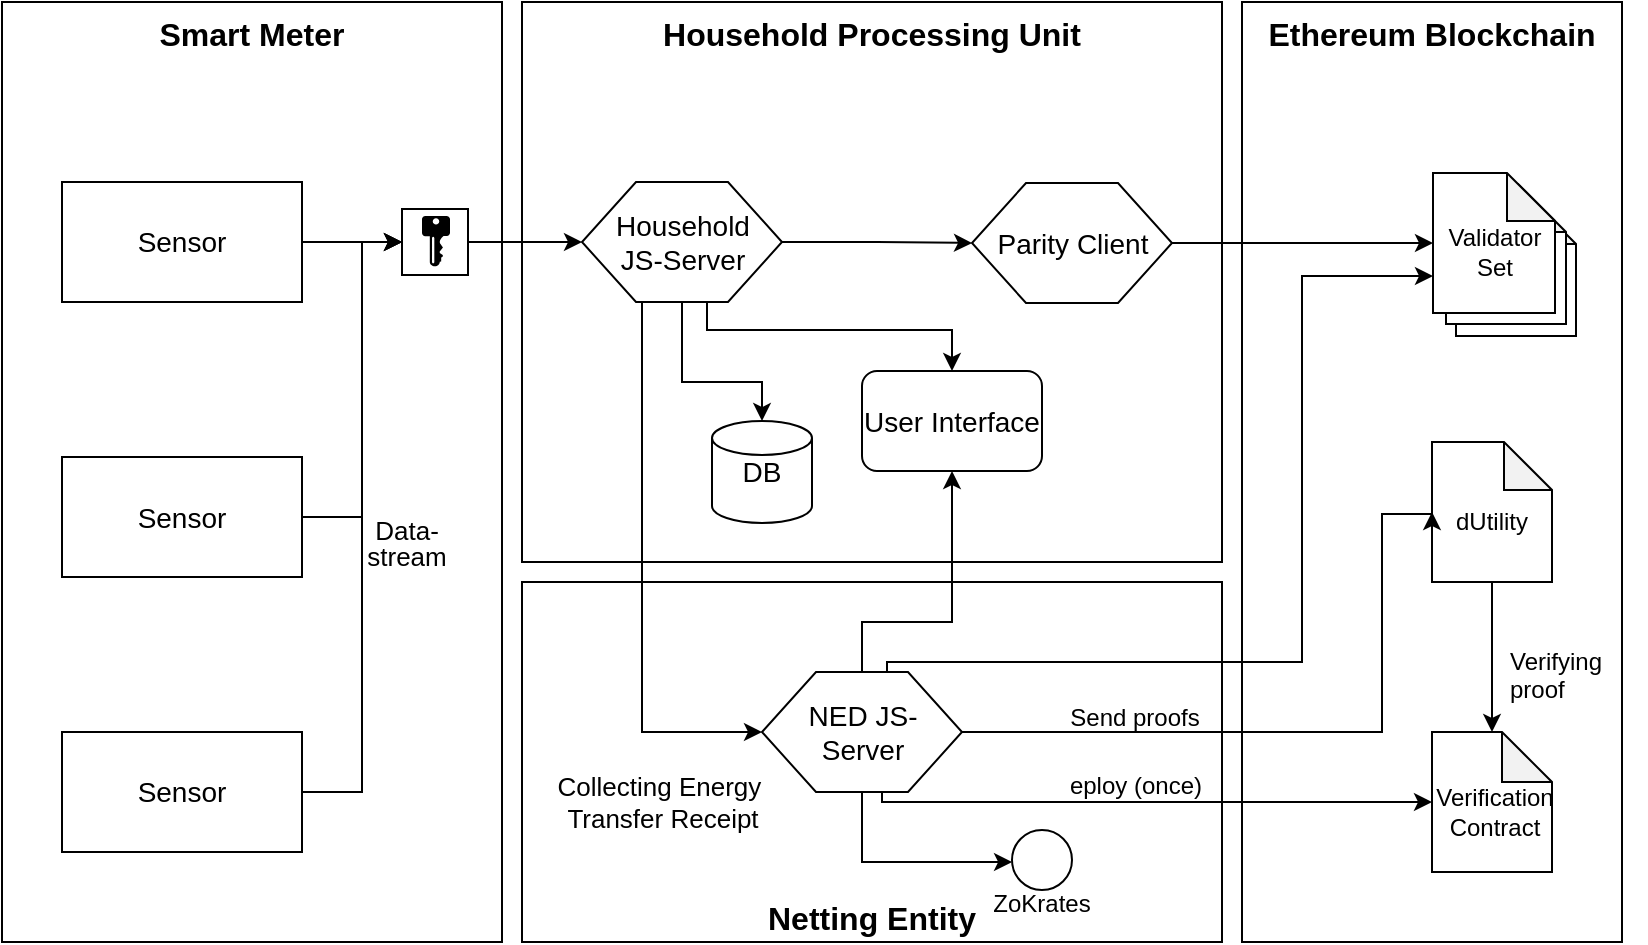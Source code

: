 <mxfile type="device" version="10.7.7"><diagram id="kvse5FUQjdF2ev0zZLCD" name="Page-1"><mxGraphModel grid="1" shadow="0" math="0" pageHeight="1169" pageWidth="827" pageScale="1" page="1" fold="1" arrows="1" connect="1" tooltips="1" guides="1" gridSize="10" dy="528" dx="842"><root><mxCell id="0" /><mxCell id="1" parent="0" /><mxCell id="sTisbkQ_U9Gc_DSeqTq8-1" value="&lt;font style=&quot;font-size: 16px&quot;&gt;&lt;b&gt;Netting Entity&lt;/b&gt;&lt;/font&gt;" parent="1" vertex="1" style="rounded=0;whiteSpace=wrap;html=1;fillColor=none;verticalAlign=bottom;"><mxGeometry as="geometry" height="180" width="350" y="350" x="270" /></mxCell><mxCell id="waGhZdvFxGytdDy7wrr2-37" value="Ethereum Blockchain" parent="1" vertex="1" style="rounded=0;whiteSpace=wrap;html=1;shadow=0;glass=0;comic=0;labelBackgroundColor=none;strokeColor=#000000;strokeWidth=1;fillColor=none;fontSize=16;verticalAlign=top;fontStyle=1"><mxGeometry as="geometry" height="470" width="190" y="60" x="630" /></mxCell><mxCell id="Pp_2tb88-1F7245_HeFr-9" value="" parent="1" vertex="1" style="shape=note;html=1;backgroundOutline=1;darkOpacity=0.05;whiteSpace=wrap;rotation=0;labelPosition=center;verticalLabelPosition=middle;align=center;verticalAlign=middle;spacingTop=9;size=24;"><mxGeometry as="geometry" height="70" width="60" y="157" x="737" /></mxCell><mxCell id="Pp_2tb88-1F7245_HeFr-11" value="" parent="1" vertex="1" style="shape=note;html=1;backgroundOutline=1;darkOpacity=0.05;whiteSpace=wrap;rotation=0;labelPosition=center;verticalLabelPosition=middle;align=center;verticalAlign=middle;spacingTop=9;size=24;"><mxGeometry as="geometry" height="70" width="60" y="151" x="732" /></mxCell><mxCell id="waGhZdvFxGytdDy7wrr2-35" value="Smart Meter" parent="1" vertex="1" style="rounded=0;whiteSpace=wrap;html=1;labelBackgroundColor=none;strokeWidth=1;fillColor=none;fontSize=16;verticalAlign=top;fontStyle=1"><mxGeometry as="geometry" height="470" width="250" y="60" x="10" /></mxCell><mxCell id="waGhZdvFxGytdDy7wrr2-6" value="" parent="1" style="edgeStyle=orthogonalEdgeStyle;rounded=0;orthogonalLoop=1;jettySize=auto;html=1;labelPosition=center;verticalLabelPosition=top;align=center;verticalAlign=bottom;spacingTop=0;endArrow=classic;endFill=1;fontSize=12;entryX=0;entryY=0.5;entryDx=0;entryDy=0;" edge="1" target="Pp_2tb88-1F7245_HeFr-13" source="waGhZdvFxGytdDy7wrr2-4"><mxGeometry as="geometry" relative="1"><mxPoint as="targetPoint" y="130" x="270" /></mxGeometry></mxCell><mxCell id="waGhZdvFxGytdDy7wrr2-32" value="&lt;p style=&quot;line-height: 100% ; font-size: 13px&quot;&gt;Data-&lt;br&gt;stream&lt;/p&gt;" parent="waGhZdvFxGytdDy7wrr2-6" vertex="1" style="text;html=1;resizable=0;points=[];align=center;verticalAlign=middle;labelBackgroundColor=none;fontSize=13;spacingLeft=3;" connectable="0"><mxGeometry as="geometry" y="1" x="-0.286" relative="1"><mxPoint as="offset" y="151" x="32.5" /></mxGeometry></mxCell><mxCell id="waGhZdvFxGytdDy7wrr2-4" value="Sensor" parent="1" vertex="1" style="rounded=0;whiteSpace=wrap;html=1;fontSize=14;"><mxGeometry as="geometry" height="60" width="120" y="150" x="40" /></mxCell><mxCell id="waGhZdvFxGytdDy7wrr2-10" value="Household Processing Unit" parent="1" vertex="1" style="rounded=0;whiteSpace=wrap;html=1;verticalAlign=top;fillColor=none;strokeWidth=1;strokeColor=#000000;perimeterSpacing=0;glass=0;shadow=0;comic=0;fontSize=16;fontStyle=1"><mxGeometry as="geometry" height="280" width="350" y="60" x="270" /></mxCell><mxCell id="waGhZdvFxGytdDy7wrr2-29" parent="1" style="edgeStyle=orthogonalEdgeStyle;rounded=0;orthogonalLoop=1;jettySize=auto;html=1;fontSize=12;entryX=0;entryY=0.5;entryDx=0;entryDy=0;entryPerimeter=0;" edge="1" target="Pp_2tb88-1F7245_HeFr-10" source="waGhZdvFxGytdDy7wrr2-14"><mxGeometry as="geometry" relative="1"><Array as="points"><mxPoint y="180" x="640" /><mxPoint y="180" x="640" /></Array></mxGeometry></mxCell><mxCell id="waGhZdvFxGytdDy7wrr2-21" parent="1" style="edgeStyle=orthogonalEdgeStyle;rounded=0;orthogonalLoop=1;jettySize=auto;html=1;entryX=0.5;entryY=0;entryDx=0;entryDy=0;entryPerimeter=0;fontSize=12;" edge="1" target="waGhZdvFxGytdDy7wrr2-19" source="waGhZdvFxGytdDy7wrr2-15"><mxGeometry as="geometry" relative="1"><Array as="points"><mxPoint y="250" x="350" /><mxPoint y="250" x="390" /></Array></mxGeometry></mxCell><mxCell id="sTisbkQ_U9Gc_DSeqTq8-24" parent="1" style="edgeStyle=orthogonalEdgeStyle;rounded=0;orthogonalLoop=1;jettySize=auto;html=1;exitX=0.625;exitY=1;exitDx=0;exitDy=0;entryX=0.5;entryY=0;entryDx=0;entryDy=0;labelBackgroundColor=none;" edge="1" target="waGhZdvFxGytdDy7wrr2-22" source="waGhZdvFxGytdDy7wrr2-15"><mxGeometry as="geometry" relative="1"><Array as="points"><mxPoint y="224" x="363" /><mxPoint y="224" x="485" /></Array></mxGeometry></mxCell><mxCell id="sTisbkQ_U9Gc_DSeqTq8-25" parent="1" style="edgeStyle=orthogonalEdgeStyle;rounded=0;orthogonalLoop=1;jettySize=auto;html=1;exitX=1;exitY=0.5;exitDx=0;exitDy=0;labelBackgroundColor=none;" edge="1" target="waGhZdvFxGytdDy7wrr2-14" source="waGhZdvFxGytdDy7wrr2-15"><mxGeometry as="geometry" relative="1" /></mxCell><mxCell id="waGhZdvFxGytdDy7wrr2-15" value="Household&lt;br style=&quot;font-size: 14px;&quot;&gt;JS-Server" parent="1" vertex="1" style="verticalLabelPosition=middle;verticalAlign=middle;strokeWidth=1;shape=hexagon;perimeter=hexagonPerimeter2;arcSize=6;size=0.27;labelPosition=center;align=center;html=1;fontSize=14;"><mxGeometry as="geometry" height="60" width="100" y="150" x="300" /></mxCell><mxCell id="waGhZdvFxGytdDy7wrr2-23" parent="1" style="edgeStyle=orthogonalEdgeStyle;rounded=0;orthogonalLoop=1;jettySize=auto;html=1;fontSize=12;entryX=0.5;entryY=1;entryDx=0;entryDy=0;exitX=0.5;exitY=0;exitDx=0;exitDy=0;" edge="1" target="waGhZdvFxGytdDy7wrr2-22" source="sTisbkQ_U9Gc_DSeqTq8-4"><mxGeometry as="geometry" relative="1"><Array as="points"><mxPoint y="370" x="440" /><mxPoint y="370" x="485" /></Array></mxGeometry></mxCell><mxCell id="waGhZdvFxGytdDy7wrr2-19" value="DB" parent="1" vertex="1" style="strokeWidth=1;html=1;shape=mxgraph.flowchart.database;whiteSpace=wrap;fillColor=#FFFFFF;fontSize=14;"><mxGeometry as="geometry" height="51" width="50" y="269.5" x="365" /></mxCell><mxCell id="waGhZdvFxGytdDy7wrr2-22" value="User Interface" parent="1" vertex="1" style="rounded=1;whiteSpace=wrap;html=1;strokeWidth=1;fillColor=#FFFFFF;fontSize=14;"><mxGeometry as="geometry" height="50" width="90" y="244.5" x="440" /></mxCell><mxCell id="hDr_GjlrVFKO46BJg51o-4" parent="1" style="edgeStyle=orthogonalEdgeStyle;rounded=0;orthogonalLoop=1;jettySize=auto;html=1;exitX=1;exitY=0.5;exitDx=0;exitDy=0;entryX=0;entryY=0.5;entryDx=0;entryDy=0;fontSize=12;" edge="1" target="Pp_2tb88-1F7245_HeFr-13" source="hDr_GjlrVFKO46BJg51o-2"><mxGeometry as="geometry" relative="1"><Array as="points"><mxPoint y="318" x="190" /><mxPoint y="180" x="190" /></Array></mxGeometry></mxCell><mxCell id="hDr_GjlrVFKO46BJg51o-2" value="Sensor" parent="1" vertex="1" style="rounded=0;whiteSpace=wrap;html=1;fontSize=14;"><mxGeometry as="geometry" height="60" width="120" y="287.5" x="40" /></mxCell><mxCell id="hDr_GjlrVFKO46BJg51o-5" parent="1" style="edgeStyle=orthogonalEdgeStyle;rounded=0;orthogonalLoop=1;jettySize=auto;html=1;exitX=1;exitY=0.5;exitDx=0;exitDy=0;entryX=0;entryY=0.5;entryDx=0;entryDy=0;fontSize=12;" edge="1" target="Pp_2tb88-1F7245_HeFr-13" source="hDr_GjlrVFKO46BJg51o-3"><mxGeometry as="geometry" relative="1"><Array as="points"><mxPoint y="455" x="190" /><mxPoint y="180" x="190" /></Array></mxGeometry></mxCell><mxCell id="hDr_GjlrVFKO46BJg51o-3" value="Sensor" parent="1" vertex="1" style="rounded=0;whiteSpace=wrap;html=1;fontSize=14;"><mxGeometry as="geometry" height="60" width="120" y="425" x="40" /></mxCell><mxCell id="sTisbkQ_U9Gc_DSeqTq8-21" parent="1" style="edgeStyle=orthogonalEdgeStyle;rounded=0;orthogonalLoop=1;jettySize=auto;html=1;exitX=0.5;exitY=1;exitDx=0;exitDy=0;exitPerimeter=0;entryX=0.5;entryY=0;entryDx=0;entryDy=0;entryPerimeter=0;labelBackgroundColor=none;" edge="1" target="sTisbkQ_U9Gc_DSeqTq8-5" source="Pp_2tb88-1F7245_HeFr-1"><mxGeometry as="geometry" relative="1" /></mxCell><mxCell id="Pp_2tb88-1F7245_HeFr-1" value="dUtility" parent="1" vertex="1" style="shape=note;html=1;backgroundOutline=1;darkOpacity=0.05;whiteSpace=wrap;rotation=0;labelPosition=center;verticalLabelPosition=middle;align=center;verticalAlign=middle;spacingTop=9;size=24;"><mxGeometry as="geometry" height="70" width="60" y="280" x="725" /></mxCell><mxCell id="Pp_2tb88-1F7245_HeFr-14" value="" parent="1" style="edgeStyle=orthogonalEdgeStyle;rounded=0;orthogonalLoop=1;jettySize=auto;html=1;" edge="1" target="waGhZdvFxGytdDy7wrr2-15" source="Pp_2tb88-1F7245_HeFr-13"><mxGeometry as="geometry" relative="1" /></mxCell><mxCell id="Pp_2tb88-1F7245_HeFr-13" value="" parent="1" vertex="1" style="whiteSpace=wrap;html=1;aspect=fixed;"><mxGeometry as="geometry" height="33" width="33" y="163.5" x="210" /></mxCell><mxCell id="Pp_2tb88-1F7245_HeFr-15" value="" parent="1" vertex="1" style="pointerEvents=1;shadow=0;dashed=0;html=1;strokeColor=none;labelPosition=center;verticalLabelPosition=bottom;verticalAlign=top;align=center;shape=mxgraph.mscae.enterprise.key_permissions;fillColor=#000000;aspect=fixed;"><mxGeometry as="geometry" height="25.2" width="14" y="167" x="220" /></mxCell><mxCell id="sTisbkQ_U9Gc_DSeqTq8-2" value="ZoKrates" parent="1" vertex="1" style="ellipse;whiteSpace=wrap;html=1;aspect=fixed;fillColor=none;labelPosition=center;verticalLabelPosition=bottom;align=center;verticalAlign=top;spacingTop=-7;"><mxGeometry as="geometry" height="30" width="30" y="474" x="515" /></mxCell><mxCell id="sTisbkQ_U9Gc_DSeqTq8-16" parent="1" style="edgeStyle=orthogonalEdgeStyle;rounded=0;orthogonalLoop=1;jettySize=auto;html=1;exitX=1;exitY=0.5;exitDx=0;exitDy=0;entryX=0;entryY=0.5;entryDx=0;entryDy=0;entryPerimeter=0;labelBackgroundColor=none;labelPosition=center;verticalLabelPosition=top;align=center;verticalAlign=bottom;" edge="1" target="Pp_2tb88-1F7245_HeFr-1" source="sTisbkQ_U9Gc_DSeqTq8-4"><mxGeometry as="geometry" relative="1"><Array as="points"><mxPoint y="425" x="700" /><mxPoint y="316" x="700" /></Array></mxGeometry></mxCell><mxCell id="sTisbkQ_U9Gc_DSeqTq8-17" value="Send proofs&lt;br&gt;" parent="sTisbkQ_U9Gc_DSeqTq8-16" vertex="1" style="text;html=1;resizable=0;points=[];align=center;verticalAlign=middle;labelBackgroundColor=none;" connectable="0"><mxGeometry as="geometry" x="-0.191" relative="1"><mxPoint as="offset" y="-7" x="-54" /></mxGeometry></mxCell><mxCell id="sTisbkQ_U9Gc_DSeqTq8-18" parent="1" style="edgeStyle=orthogonalEdgeStyle;rounded=0;orthogonalLoop=1;jettySize=auto;html=1;exitX=0.5;exitY=1;exitDx=0;exitDy=0;labelBackgroundColor=none;" edge="1" target="sTisbkQ_U9Gc_DSeqTq8-2" source="sTisbkQ_U9Gc_DSeqTq8-4"><mxGeometry as="geometry" relative="1"><Array as="points"><mxPoint y="490" x="440" /></Array></mxGeometry></mxCell><mxCell id="sTisbkQ_U9Gc_DSeqTq8-22" parent="1" style="edgeStyle=orthogonalEdgeStyle;rounded=0;orthogonalLoop=1;jettySize=auto;html=1;labelBackgroundColor=none;" edge="1" target="sTisbkQ_U9Gc_DSeqTq8-5" source="sTisbkQ_U9Gc_DSeqTq8-4"><mxGeometry as="geometry" relative="1"><Array as="points"><mxPoint y="460" x="450" /></Array></mxGeometry></mxCell><mxCell id="sTisbkQ_U9Gc_DSeqTq8-23" value="eploy (once)&lt;br&gt;" parent="sTisbkQ_U9Gc_DSeqTq8-22" vertex="1" style="text;html=1;resizable=0;points=[];align=right;verticalAlign=bottom;labelBackgroundColor=none;labelPosition=left;verticalLabelPosition=top;" connectable="0"><mxGeometry as="geometry" y="2" x="0.312" relative="1"><mxPoint as="offset" y="2" x="-18.5" /></mxGeometry></mxCell><mxCell id="sTisbkQ_U9Gc_DSeqTq8-26" parent="1" style="edgeStyle=orthogonalEdgeStyle;rounded=0;orthogonalLoop=1;jettySize=auto;html=1;exitX=0.625;exitY=0;exitDx=0;exitDy=0;labelBackgroundColor=none;" edge="1" target="Pp_2tb88-1F7245_HeFr-10" source="sTisbkQ_U9Gc_DSeqTq8-4"><mxGeometry as="geometry" relative="1"><Array as="points"><mxPoint y="390" x="452" /><mxPoint y="390" x="660" /><mxPoint y="197" x="660" /></Array></mxGeometry></mxCell><mxCell id="sTisbkQ_U9Gc_DSeqTq8-4" value="NED JS-&lt;br&gt;Server" parent="1" vertex="1" style="verticalLabelPosition=middle;verticalAlign=middle;strokeWidth=1;shape=hexagon;perimeter=hexagonPerimeter2;arcSize=6;size=0.27;labelPosition=center;align=center;html=1;fontSize=14;"><mxGeometry as="geometry" height="60" width="100" y="395" x="390" /></mxCell><mxCell id="sTisbkQ_U9Gc_DSeqTq8-5" value="Verification Contract&lt;br&gt;" parent="1" vertex="1" style="shape=note;html=1;backgroundOutline=1;darkOpacity=0.05;whiteSpace=wrap;rotation=0;labelPosition=center;verticalLabelPosition=middle;align=center;verticalAlign=middle;spacingTop=9;size=25;spacingLeft=3;"><mxGeometry as="geometry" height="70" width="60" y="425" x="725" /></mxCell><mxCell id="sTisbkQ_U9Gc_DSeqTq8-8" parent="1" style="edgeStyle=orthogonalEdgeStyle;rounded=0;orthogonalLoop=1;jettySize=auto;html=1;strokeColor=#000000;startArrow=none;startFill=0;fontSize=12;entryX=0;entryY=0.5;entryDx=0;entryDy=0;" edge="1" target="sTisbkQ_U9Gc_DSeqTq8-4" source="waGhZdvFxGytdDy7wrr2-15"><mxGeometry as="geometry" relative="1"><Array as="points"><mxPoint y="425" x="330" /></Array><mxPoint as="sourcePoint" y="149.647" x="361.706" /><mxPoint as="targetPoint" y="450" x="220" /></mxGeometry></mxCell><mxCell id="sTisbkQ_U9Gc_DSeqTq8-9" value="Collecting Energy&amp;nbsp;&lt;br&gt;Transfer Receipt" parent="sTisbkQ_U9Gc_DSeqTq8-8" vertex="1" style="text;html=1;resizable=0;points=[];align=center;verticalAlign=middle;labelBackgroundColor=none;fontSize=13;" connectable="0"><mxGeometry as="geometry" y="-1" x="0.108" relative="1"><mxPoint as="offset" y="97.5" x="11" /></mxGeometry></mxCell><mxCell id="waGhZdvFxGytdDy7wrr2-14" value="Parity Client" parent="1" vertex="1" style="verticalLabelPosition=middle;verticalAlign=middle;html=1;strokeWidth=1;shape=hexagon;perimeter=hexagonPerimeter2;arcSize=6;size=0.27;fontSize=14;labelPosition=center;align=center;"><mxGeometry as="geometry" height="60" width="100" y="150.5" x="495" /></mxCell><mxCell id="Pp_2tb88-1F7245_HeFr-10" value="Validator Set&lt;br&gt;" parent="1" vertex="1" style="shape=note;html=1;backgroundOutline=1;darkOpacity=0.05;whiteSpace=wrap;rotation=0;labelPosition=center;verticalLabelPosition=middle;align=center;verticalAlign=middle;spacingTop=9;size=24;"><mxGeometry as="geometry" height="70" width="61" y="145.5" x="725.5" /></mxCell><mxCell id="sTisbkQ_U9Gc_DSeqTq8-20" value="Verifying&amp;nbsp;&lt;br&gt;proof" parent="1" vertex="1" style="text;html=1;resizable=0;points=[];autosize=1;align=left;verticalAlign=top;spacingTop=-4;"><mxGeometry as="geometry" height="30" width="70" y="380" x="762" /></mxCell></root></mxGraphModel></diagram></mxfile>